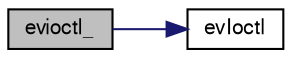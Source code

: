 digraph "evioctl_"
{
  bgcolor="transparent";
  edge [fontname="FreeSans",fontsize="10",labelfontname="FreeSans",labelfontsize="10"];
  node [fontname="FreeSans",fontsize="10",shape=record];
  rankdir="LR";
  Node1 [label="evioctl_",height=0.2,width=0.4,color="black", fillcolor="grey75", style="filled" fontcolor="black"];
  Node1 -> Node2 [color="midnightblue",fontsize="10",style="solid",fontname="FreeSans"];
  Node2 [label="evIoctl",height=0.2,width=0.4,color="black",URL="$d9/dca/evio_8c.html#ae5359833beeb174e395e75b347a6ccf0"];
}
